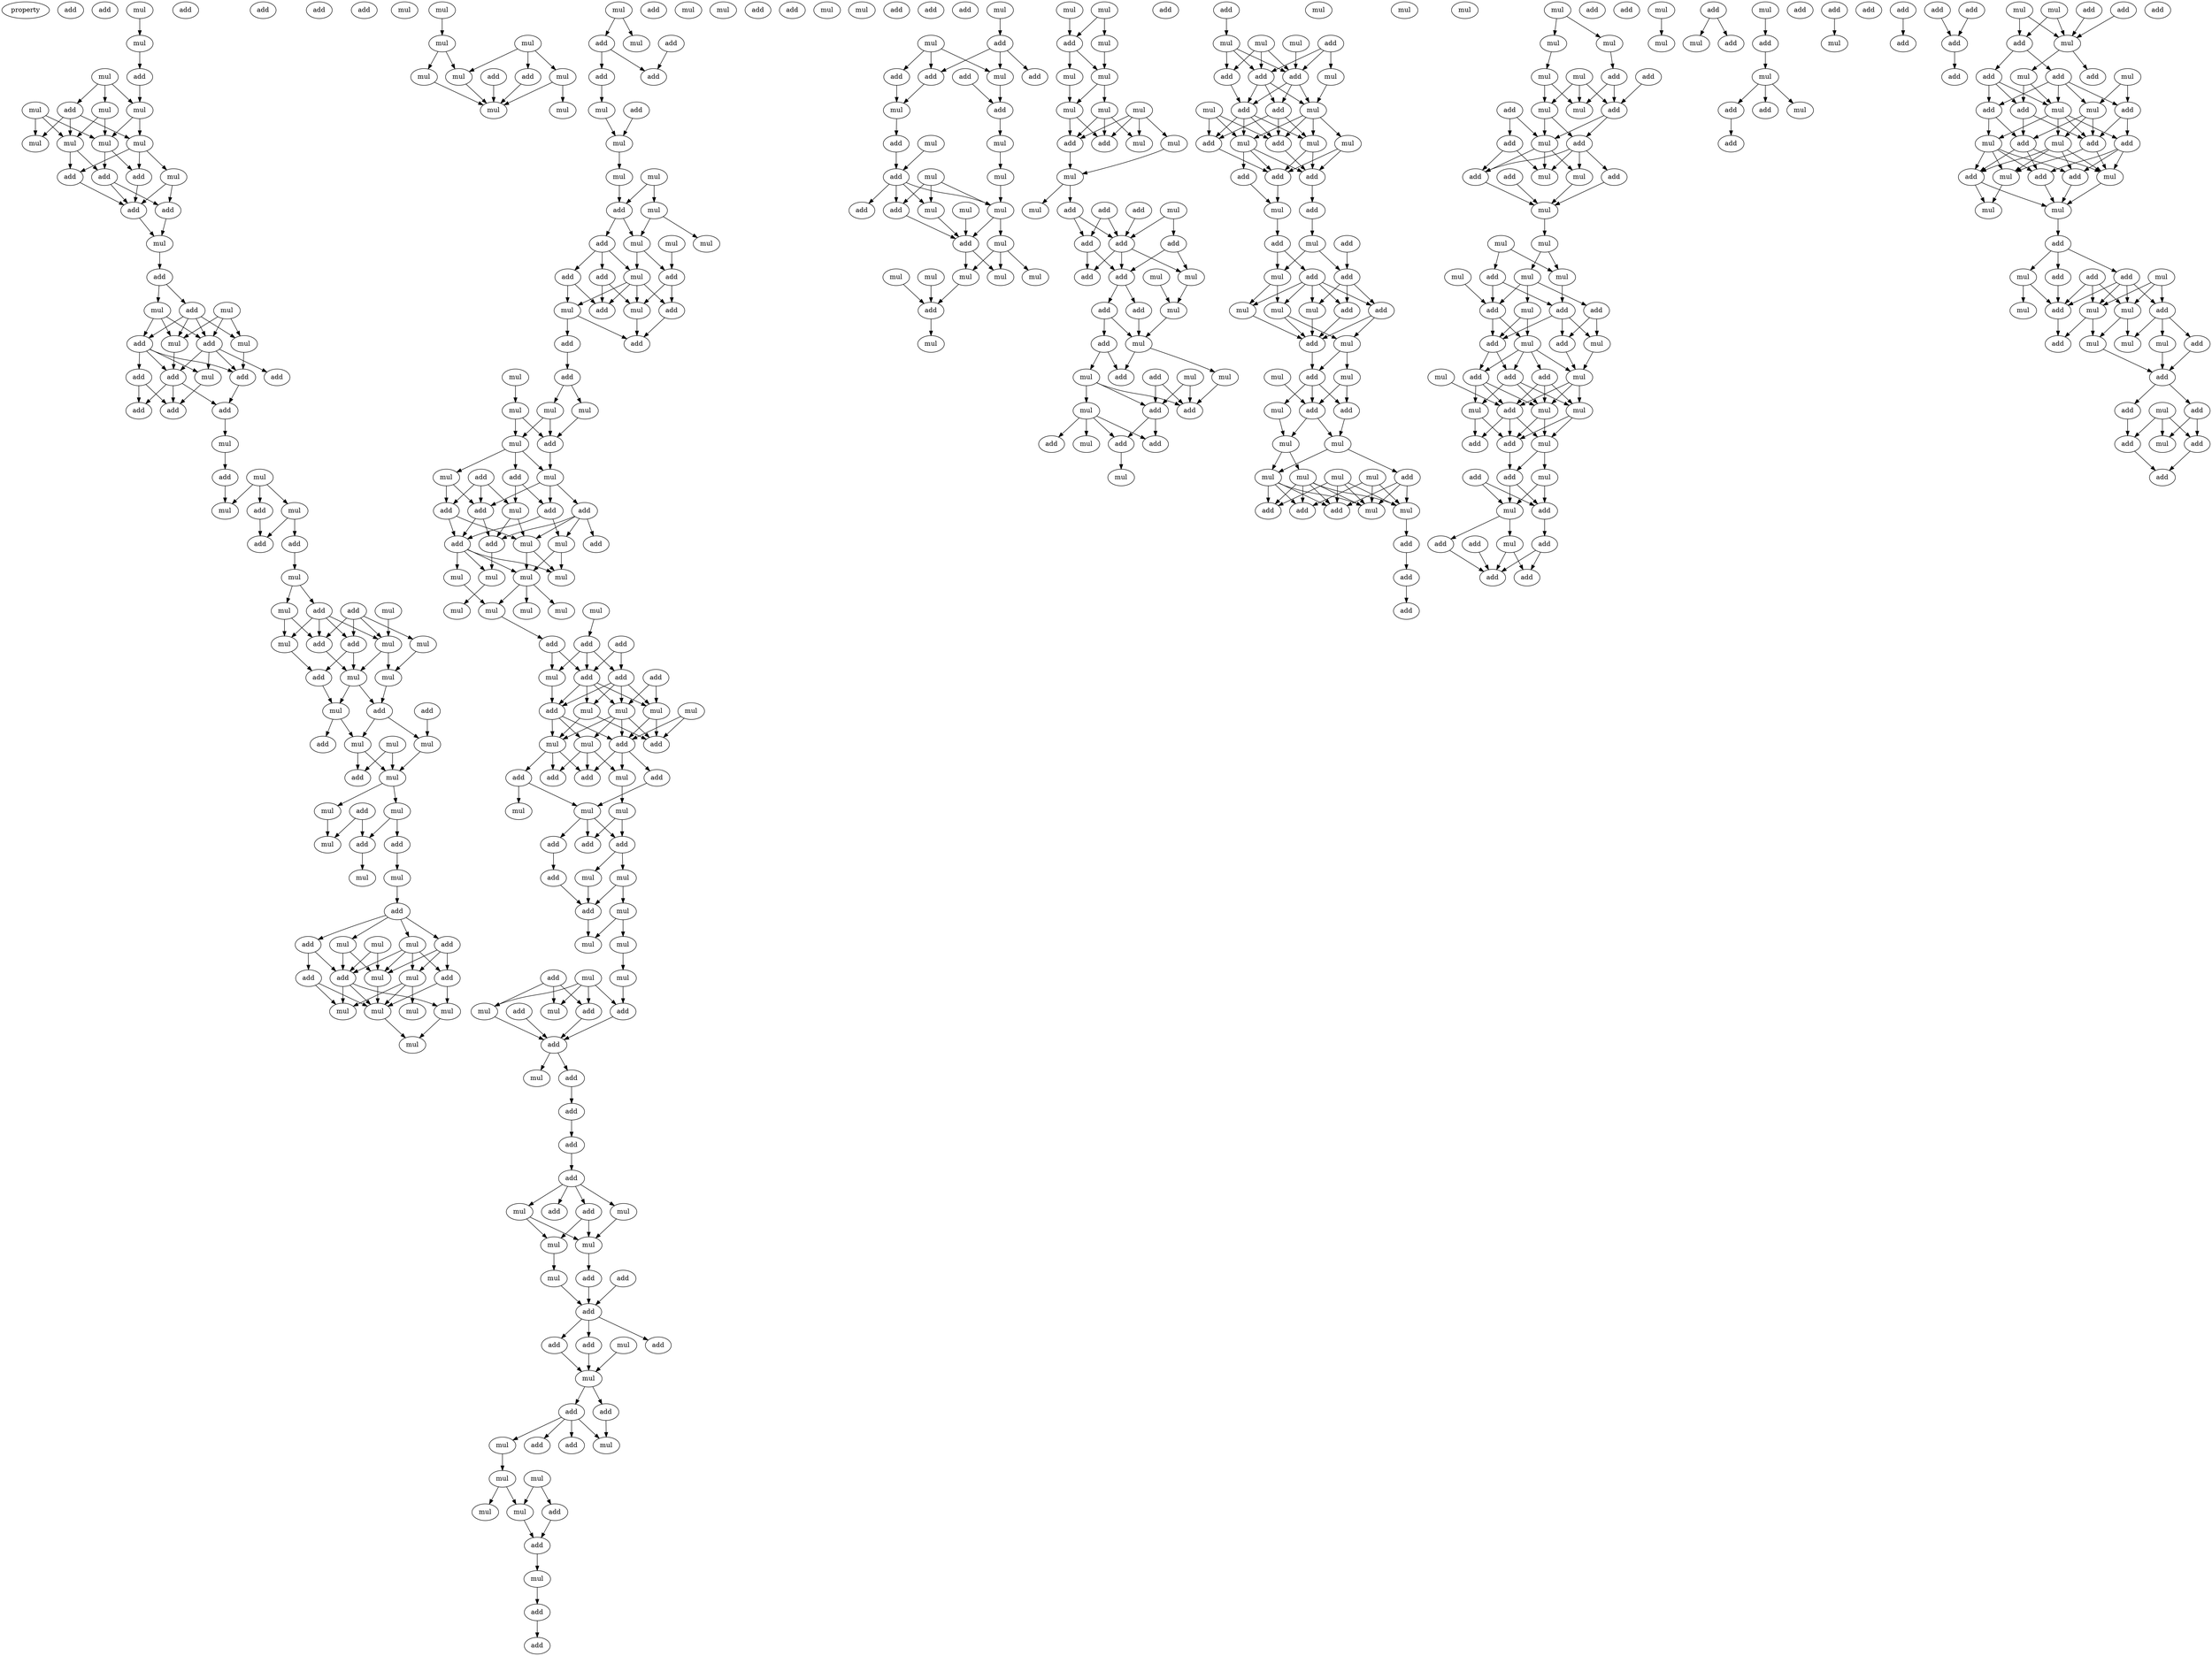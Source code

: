 digraph {
    node [fontcolor=black]
    property [mul=2,lf=1.6]
    0 [ label = add ];
    1 [ label = add ];
    2 [ label = mul ];
    3 [ label = add ];
    4 [ label = mul ];
    5 [ label = mul ];
    6 [ label = add ];
    7 [ label = mul ];
    8 [ label = mul ];
    9 [ label = mul ];
    10 [ label = add ];
    11 [ label = mul ];
    12 [ label = mul ];
    13 [ label = mul ];
    14 [ label = mul ];
    15 [ label = add ];
    16 [ label = mul ];
    17 [ label = add ];
    18 [ label = add ];
    19 [ label = add ];
    20 [ label = add ];
    21 [ label = mul ];
    22 [ label = add ];
    23 [ label = add ];
    24 [ label = mul ];
    25 [ label = mul ];
    26 [ label = mul ];
    27 [ label = add ];
    28 [ label = mul ];
    29 [ label = add ];
    30 [ label = add ];
    31 [ label = add ];
    32 [ label = add ];
    33 [ label = mul ];
    34 [ label = add ];
    35 [ label = add ];
    36 [ label = add ];
    37 [ label = add ];
    38 [ label = mul ];
    39 [ label = mul ];
    40 [ label = add ];
    41 [ label = add ];
    42 [ label = add ];
    43 [ label = mul ];
    44 [ label = mul ];
    45 [ label = add ];
    46 [ label = add ];
    47 [ label = add ];
    48 [ label = add ];
    49 [ label = mul ];
    50 [ label = add ];
    51 [ label = add ];
    52 [ label = mul ];
    53 [ label = mul ];
    54 [ label = mul ];
    55 [ label = mul ];
    56 [ label = add ];
    57 [ label = add ];
    58 [ label = mul ];
    59 [ label = add ];
    60 [ label = mul ];
    61 [ label = mul ];
    62 [ label = add ];
    63 [ label = add ];
    64 [ label = mul ];
    65 [ label = mul ];
    66 [ label = mul ];
    67 [ label = add ];
    68 [ label = mul ];
    69 [ label = add ];
    70 [ label = mul ];
    71 [ label = mul ];
    72 [ label = add ];
    73 [ label = mul ];
    74 [ label = add ];
    75 [ label = mul ];
    76 [ label = add ];
    77 [ label = mul ];
    78 [ label = mul ];
    79 [ label = mul ];
    80 [ label = add ];
    81 [ label = add ];
    82 [ label = mul ];
    83 [ label = mul ];
    84 [ label = mul ];
    85 [ label = add ];
    86 [ label = add ];
    87 [ label = add ];
    88 [ label = mul ];
    89 [ label = mul ];
    90 [ label = add ];
    91 [ label = mul ];
    92 [ label = mul ];
    93 [ label = mul ];
    94 [ label = mul ];
    95 [ label = mul ];
    96 [ label = mul ];
    97 [ label = mul ];
    98 [ label = mul ];
    99 [ label = add ];
    100 [ label = mul ];
    101 [ label = add ];
    102 [ label = mul ];
    103 [ label = mul ];
    104 [ label = mul ];
    105 [ label = mul ];
    106 [ label = mul ];
    107 [ label = add ];
    108 [ label = add ];
    109 [ label = add ];
    110 [ label = mul ];
    111 [ label = add ];
    112 [ label = add ];
    113 [ label = mul ];
    114 [ label = mul ];
    115 [ label = add ];
    116 [ label = mul ];
    117 [ label = mul ];
    118 [ label = mul ];
    119 [ label = add ];
    120 [ label = mul ];
    121 [ label = add ];
    122 [ label = mul ];
    123 [ label = mul ];
    124 [ label = mul ];
    125 [ label = add ];
    126 [ label = mul ];
    127 [ label = add ];
    128 [ label = add ];
    129 [ label = mul ];
    130 [ label = add ];
    131 [ label = mul ];
    132 [ label = add ];
    133 [ label = add ];
    134 [ label = add ];
    135 [ label = mul ];
    136 [ label = add ];
    137 [ label = mul ];
    138 [ label = mul ];
    139 [ label = mul ];
    140 [ label = mul ];
    141 [ label = mul ];
    142 [ label = add ];
    143 [ label = mul ];
    144 [ label = mul ];
    145 [ label = add ];
    146 [ label = add ];
    147 [ label = add ];
    148 [ label = mul ];
    149 [ label = add ];
    150 [ label = add ];
    151 [ label = add ];
    152 [ label = add ];
    153 [ label = mul ];
    154 [ label = add ];
    155 [ label = add ];
    156 [ label = mul ];
    157 [ label = mul ];
    158 [ label = mul ];
    159 [ label = mul ];
    160 [ label = mul ];
    161 [ label = mul ];
    162 [ label = mul ];
    163 [ label = mul ];
    164 [ label = mul ];
    165 [ label = mul ];
    166 [ label = add ];
    167 [ label = add ];
    168 [ label = add ];
    169 [ label = add ];
    170 [ label = add ];
    171 [ label = mul ];
    172 [ label = add ];
    173 [ label = mul ];
    174 [ label = mul ];
    175 [ label = add ];
    176 [ label = mul ];
    177 [ label = mul ];
    178 [ label = add ];
    179 [ label = mul ];
    180 [ label = add ];
    181 [ label = mul ];
    182 [ label = add ];
    183 [ label = add ];
    184 [ label = add ];
    185 [ label = add ];
    186 [ label = mul ];
    187 [ label = mul ];
    188 [ label = mul ];
    189 [ label = mul ];
    190 [ label = add ];
    191 [ label = add ];
    192 [ label = add ];
    193 [ label = mul ];
    194 [ label = add ];
    195 [ label = mul ];
    196 [ label = mul ];
    197 [ label = add ];
    198 [ label = mul ];
    199 [ label = mul ];
    200 [ label = mul ];
    201 [ label = add ];
    202 [ label = mul ];
    203 [ label = add ];
    204 [ label = mul ];
    205 [ label = mul ];
    206 [ label = add ];
    207 [ label = add ];
    208 [ label = add ];
    209 [ label = mul ];
    210 [ label = add ];
    211 [ label = add ];
    212 [ label = add ];
    213 [ label = add ];
    214 [ label = add ];
    215 [ label = mul ];
    216 [ label = add ];
    217 [ label = mul ];
    218 [ label = add ];
    219 [ label = mul ];
    220 [ label = mul ];
    221 [ label = mul ];
    222 [ label = add ];
    223 [ label = add ];
    224 [ label = add ];
    225 [ label = add ];
    226 [ label = mul ];
    227 [ label = add ];
    228 [ label = add ];
    229 [ label = add ];
    230 [ label = mul ];
    231 [ label = add ];
    232 [ label = add ];
    233 [ label = mul ];
    234 [ label = add ];
    235 [ label = mul ];
    236 [ label = mul ];
    237 [ label = add ];
    238 [ label = mul ];
    239 [ label = mul ];
    240 [ label = add ];
    241 [ label = mul ];
    242 [ label = mul ];
    243 [ label = mul ];
    244 [ label = add ];
    245 [ label = add ];
    246 [ label = add ];
    247 [ label = mul ];
    248 [ label = add ];
    249 [ label = add ];
    250 [ label = add ];
    251 [ label = mul ];
    252 [ label = add ];
    253 [ label = mul ];
    254 [ label = mul ];
    255 [ label = add ];
    256 [ label = add ];
    257 [ label = add ];
    258 [ label = add ];
    259 [ label = mul ];
    260 [ label = add ];
    261 [ label = mul ];
    262 [ label = mul ];
    263 [ label = add ];
    264 [ label = mul ];
    265 [ label = add ];
    266 [ label = mul ];
    267 [ label = add ];
    268 [ label = add ];
    269 [ label = mul ];
    270 [ label = mul ];
    271 [ label = mul ];
    272 [ label = mul ];
    273 [ label = add ];
    274 [ label = mul ];
    275 [ label = mul ];
    276 [ label = mul ];
    277 [ label = mul ];
    278 [ label = mul ];
    279 [ label = add ];
    280 [ label = mul ];
    281 [ label = mul ];
    282 [ label = add ];
    283 [ label = mul ];
    284 [ label = add ];
    285 [ label = mul ];
    286 [ label = mul ];
    287 [ label = mul ];
    288 [ label = mul ];
    289 [ label = mul ];
    290 [ label = mul ];
    291 [ label = mul ];
    292 [ label = mul ];
    293 [ label = add ];
    294 [ label = add ];
    295 [ label = mul ];
    296 [ label = add ];
    297 [ label = add ];
    298 [ label = add ];
    299 [ label = mul ];
    300 [ label = mul ];
    301 [ label = add ];
    302 [ label = add ];
    303 [ label = add ];
    304 [ label = add ];
    305 [ label = add ];
    306 [ label = mul ];
    307 [ label = mul ];
    308 [ label = add ];
    309 [ label = mul ];
    310 [ label = add ];
    311 [ label = add ];
    312 [ label = mul ];
    313 [ label = mul ];
    314 [ label = add ];
    315 [ label = mul ];
    316 [ label = add ];
    317 [ label = mul ];
    318 [ label = add ];
    319 [ label = mul ];
    320 [ label = add ];
    321 [ label = add ];
    322 [ label = mul ];
    323 [ label = add ];
    324 [ label = add ];
    325 [ label = mul ];
    326 [ label = add ];
    327 [ label = mul ];
    328 [ label = add ];
    329 [ label = mul ];
    330 [ label = mul ];
    331 [ label = add ];
    332 [ label = mul ];
    333 [ label = add ];
    334 [ label = add ];
    335 [ label = mul ];
    336 [ label = add ];
    337 [ label = add ];
    338 [ label = mul ];
    339 [ label = mul ];
    340 [ label = mul ];
    341 [ label = mul ];
    342 [ label = mul ];
    343 [ label = add ];
    344 [ label = add ];
    345 [ label = add ];
    346 [ label = add ];
    347 [ label = add ];
    348 [ label = mul ];
    349 [ label = add ];
    350 [ label = mul ];
    351 [ label = add ];
    352 [ label = add ];
    353 [ label = mul ];
    354 [ label = add ];
    355 [ label = add ];
    356 [ label = mul ];
    357 [ label = add ];
    358 [ label = add ];
    359 [ label = mul ];
    360 [ label = mul ];
    361 [ label = mul ];
    362 [ label = add ];
    363 [ label = mul ];
    364 [ label = add ];
    365 [ label = mul ];
    366 [ label = add ];
    367 [ label = add ];
    368 [ label = mul ];
    369 [ label = mul ];
    370 [ label = mul ];
    371 [ label = mul ];
    372 [ label = mul ];
    373 [ label = mul ];
    374 [ label = mul ];
    375 [ label = add ];
    376 [ label = add ];
    377 [ label = add ];
    378 [ label = mul ];
    379 [ label = mul ];
    380 [ label = add ];
    381 [ label = add ];
    382 [ label = mul ];
    383 [ label = add ];
    384 [ label = mul ];
    385 [ label = add ];
    386 [ label = mul ];
    387 [ label = add ];
    388 [ label = mul ];
    389 [ label = mul ];
    390 [ label = mul ];
    391 [ label = add ];
    392 [ label = add ];
    393 [ label = mul ];
    394 [ label = mul ];
    395 [ label = mul ];
    396 [ label = add ];
    397 [ label = add ];
    398 [ label = add ];
    399 [ label = mul ];
    400 [ label = add ];
    401 [ label = mul ];
    402 [ label = mul ];
    403 [ label = add ];
    404 [ label = add ];
    405 [ label = add ];
    406 [ label = mul ];
    407 [ label = mul ];
    408 [ label = mul ];
    409 [ label = mul ];
    410 [ label = add ];
    411 [ label = mul ];
    412 [ label = mul ];
    413 [ label = mul ];
    414 [ label = add ];
    415 [ label = add ];
    416 [ label = add ];
    417 [ label = add ];
    418 [ label = mul ];
    419 [ label = mul ];
    420 [ label = add ];
    421 [ label = add ];
    422 [ label = mul ];
    423 [ label = add ];
    424 [ label = mul ];
    425 [ label = add ];
    426 [ label = mul ];
    427 [ label = mul ];
    428 [ label = mul ];
    429 [ label = add ];
    430 [ label = add ];
    431 [ label = add ];
    432 [ label = mul ];
    433 [ label = mul ];
    434 [ label = add ];
    435 [ label = add ];
    436 [ label = add ];
    437 [ label = mul ];
    438 [ label = add ];
    439 [ label = add ];
    440 [ label = add ];
    441 [ label = mul ];
    442 [ label = add ];
    443 [ label = add ];
    444 [ label = add ];
    445 [ label = mul ];
    446 [ label = add ];
    447 [ label = mul ];
    448 [ label = mul ];
    449 [ label = mul ];
    450 [ label = add ];
    451 [ label = add ];
    452 [ label = add ];
    453 [ label = add ];
    454 [ label = mul ];
    455 [ label = mul ];
    456 [ label = add ];
    457 [ label = add ];
    458 [ label = add ];
    459 [ label = mul ];
    460 [ label = add ];
    461 [ label = add ];
    462 [ label = add ];
    463 [ label = add ];
    464 [ label = add ];
    465 [ label = add ];
    466 [ label = add ];
    467 [ label = mul ];
    468 [ label = add ];
    469 [ label = mul ];
    470 [ label = add ];
    471 [ label = add ];
    472 [ label = mul ];
    473 [ label = add ];
    474 [ label = add ];
    475 [ label = add ];
    476 [ label = mul ];
    477 [ label = mul ];
    478 [ label = add ];
    479 [ label = add ];
    480 [ label = mul ];
    481 [ label = mul ];
    482 [ label = add ];
    483 [ label = add ];
    484 [ label = add ];
    485 [ label = mul ];
    486 [ label = add ];
    487 [ label = mul ];
    488 [ label = add ];
    489 [ label = add ];
    490 [ label = add ];
    491 [ label = mul ];
    492 [ label = mul ];
    493 [ label = mul ];
    494 [ label = mul ];
    495 [ label = add ];
    496 [ label = mul ];
    497 [ label = add ];
    498 [ label = add ];
    499 [ label = add ];
    500 [ label = mul ];
    501 [ label = add ];
    502 [ label = add ];
    503 [ label = mul ];
    504 [ label = mul ];
    505 [ label = mul ];
    506 [ label = mul ];
    507 [ label = add ];
    508 [ label = mul ];
    509 [ label = add ];
    510 [ label = mul ];
    511 [ label = add ];
    512 [ label = mul ];
    513 [ label = add ];
    514 [ label = add ];
    515 [ label = add ];
    516 [ label = add ];
    517 [ label = add ];
    518 [ label = mul ];
    519 [ label = add ];
    2 -> 4 [ name = 0 ];
    4 -> 6 [ name = 1 ];
    5 -> 7 [ name = 2 ];
    5 -> 8 [ name = 3 ];
    5 -> 10 [ name = 4 ];
    6 -> 7 [ name = 5 ];
    7 -> 11 [ name = 6 ];
    7 -> 13 [ name = 7 ];
    8 -> 12 [ name = 8 ];
    8 -> 13 [ name = 9 ];
    9 -> 12 [ name = 10 ];
    9 -> 13 [ name = 11 ];
    9 -> 14 [ name = 12 ];
    10 -> 11 [ name = 13 ];
    10 -> 12 [ name = 14 ];
    10 -> 14 [ name = 15 ];
    11 -> 15 [ name = 16 ];
    11 -> 16 [ name = 17 ];
    11 -> 18 [ name = 18 ];
    12 -> 17 [ name = 19 ];
    12 -> 18 [ name = 20 ];
    13 -> 15 [ name = 21 ];
    13 -> 17 [ name = 22 ];
    15 -> 20 [ name = 23 ];
    16 -> 19 [ name = 24 ];
    16 -> 20 [ name = 25 ];
    17 -> 19 [ name = 26 ];
    17 -> 20 [ name = 27 ];
    18 -> 20 [ name = 28 ];
    19 -> 21 [ name = 29 ];
    20 -> 21 [ name = 30 ];
    21 -> 22 [ name = 31 ];
    22 -> 23 [ name = 32 ];
    22 -> 24 [ name = 33 ];
    23 -> 26 [ name = 34 ];
    23 -> 27 [ name = 35 ];
    23 -> 28 [ name = 36 ];
    23 -> 29 [ name = 37 ];
    24 -> 26 [ name = 38 ];
    24 -> 27 [ name = 39 ];
    24 -> 29 [ name = 40 ];
    25 -> 26 [ name = 41 ];
    25 -> 28 [ name = 42 ];
    25 -> 29 [ name = 43 ];
    26 -> 34 [ name = 44 ];
    27 -> 30 [ name = 45 ];
    27 -> 31 [ name = 46 ];
    27 -> 33 [ name = 47 ];
    27 -> 34 [ name = 48 ];
    28 -> 30 [ name = 49 ];
    29 -> 30 [ name = 50 ];
    29 -> 32 [ name = 51 ];
    29 -> 33 [ name = 52 ];
    29 -> 34 [ name = 53 ];
    30 -> 35 [ name = 54 ];
    31 -> 36 [ name = 55 ];
    31 -> 37 [ name = 56 ];
    33 -> 37 [ name = 57 ];
    34 -> 35 [ name = 58 ];
    34 -> 36 [ name = 59 ];
    34 -> 37 [ name = 60 ];
    35 -> 38 [ name = 61 ];
    38 -> 40 [ name = 62 ];
    39 -> 42 [ name = 63 ];
    39 -> 43 [ name = 64 ];
    39 -> 44 [ name = 65 ];
    40 -> 44 [ name = 66 ];
    42 -> 45 [ name = 67 ];
    43 -> 45 [ name = 68 ];
    43 -> 48 [ name = 69 ];
    48 -> 49 [ name = 70 ];
    49 -> 50 [ name = 71 ];
    49 -> 53 [ name = 72 ];
    50 -> 54 [ name = 73 ];
    50 -> 55 [ name = 74 ];
    50 -> 56 [ name = 75 ];
    50 -> 57 [ name = 76 ];
    51 -> 55 [ name = 77 ];
    51 -> 56 [ name = 78 ];
    51 -> 57 [ name = 79 ];
    51 -> 58 [ name = 80 ];
    52 -> 55 [ name = 81 ];
    53 -> 54 [ name = 82 ];
    53 -> 56 [ name = 83 ];
    54 -> 59 [ name = 84 ];
    55 -> 60 [ name = 85 ];
    55 -> 61 [ name = 86 ];
    56 -> 61 [ name = 87 ];
    57 -> 59 [ name = 88 ];
    57 -> 61 [ name = 89 ];
    58 -> 60 [ name = 90 ];
    59 -> 64 [ name = 91 ];
    60 -> 63 [ name = 92 ];
    61 -> 63 [ name = 93 ];
    61 -> 64 [ name = 94 ];
    62 -> 66 [ name = 95 ];
    63 -> 65 [ name = 96 ];
    63 -> 66 [ name = 97 ];
    64 -> 65 [ name = 98 ];
    64 -> 67 [ name = 99 ];
    65 -> 69 [ name = 100 ];
    65 -> 70 [ name = 101 ];
    66 -> 70 [ name = 102 ];
    68 -> 69 [ name = 103 ];
    68 -> 70 [ name = 104 ];
    70 -> 71 [ name = 105 ];
    70 -> 73 [ name = 106 ];
    71 -> 75 [ name = 107 ];
    72 -> 74 [ name = 108 ];
    72 -> 75 [ name = 109 ];
    73 -> 74 [ name = 110 ];
    73 -> 76 [ name = 111 ];
    74 -> 79 [ name = 112 ];
    76 -> 78 [ name = 113 ];
    78 -> 80 [ name = 114 ];
    80 -> 81 [ name = 115 ];
    80 -> 83 [ name = 116 ];
    80 -> 84 [ name = 117 ];
    80 -> 85 [ name = 118 ];
    81 -> 87 [ name = 119 ];
    81 -> 90 [ name = 120 ];
    82 -> 88 [ name = 121 ];
    82 -> 90 [ name = 122 ];
    83 -> 88 [ name = 123 ];
    83 -> 90 [ name = 124 ];
    84 -> 86 [ name = 125 ];
    84 -> 88 [ name = 126 ];
    84 -> 89 [ name = 127 ];
    84 -> 90 [ name = 128 ];
    85 -> 86 [ name = 129 ];
    85 -> 88 [ name = 130 ];
    85 -> 89 [ name = 131 ];
    86 -> 91 [ name = 132 ];
    86 -> 94 [ name = 133 ];
    87 -> 91 [ name = 134 ];
    87 -> 92 [ name = 135 ];
    88 -> 91 [ name = 136 ];
    89 -> 91 [ name = 137 ];
    89 -> 92 [ name = 138 ];
    89 -> 93 [ name = 139 ];
    90 -> 91 [ name = 140 ];
    90 -> 92 [ name = 141 ];
    90 -> 94 [ name = 142 ];
    91 -> 95 [ name = 143 ];
    94 -> 95 [ name = 144 ];
    96 -> 97 [ name = 145 ];
    97 -> 102 [ name = 146 ];
    97 -> 103 [ name = 147 ];
    98 -> 100 [ name = 148 ];
    98 -> 101 [ name = 149 ];
    98 -> 102 [ name = 150 ];
    99 -> 105 [ name = 151 ];
    100 -> 104 [ name = 152 ];
    100 -> 105 [ name = 153 ];
    101 -> 105 [ name = 154 ];
    102 -> 105 [ name = 155 ];
    103 -> 105 [ name = 156 ];
    106 -> 108 [ name = 157 ];
    106 -> 110 [ name = 158 ];
    107 -> 111 [ name = 159 ];
    108 -> 111 [ name = 160 ];
    108 -> 112 [ name = 161 ];
    112 -> 114 [ name = 162 ];
    114 -> 116 [ name = 163 ];
    115 -> 116 [ name = 164 ];
    116 -> 117 [ name = 165 ];
    117 -> 119 [ name = 166 ];
    118 -> 119 [ name = 167 ];
    118 -> 120 [ name = 168 ];
    119 -> 121 [ name = 169 ];
    119 -> 124 [ name = 170 ];
    120 -> 123 [ name = 171 ];
    120 -> 124 [ name = 172 ];
    121 -> 125 [ name = 173 ];
    121 -> 126 [ name = 174 ];
    121 -> 127 [ name = 175 ];
    122 -> 128 [ name = 176 ];
    124 -> 126 [ name = 177 ];
    124 -> 128 [ name = 178 ];
    125 -> 130 [ name = 179 ];
    125 -> 131 [ name = 180 ];
    126 -> 129 [ name = 181 ];
    126 -> 130 [ name = 182 ];
    126 -> 131 [ name = 183 ];
    126 -> 132 [ name = 184 ];
    127 -> 129 [ name = 185 ];
    127 -> 130 [ name = 186 ];
    128 -> 129 [ name = 187 ];
    128 -> 132 [ name = 188 ];
    129 -> 134 [ name = 189 ];
    131 -> 133 [ name = 190 ];
    131 -> 134 [ name = 191 ];
    132 -> 134 [ name = 192 ];
    133 -> 136 [ name = 193 ];
    135 -> 138 [ name = 194 ];
    136 -> 137 [ name = 195 ];
    136 -> 140 [ name = 196 ];
    137 -> 142 [ name = 197 ];
    138 -> 141 [ name = 198 ];
    138 -> 142 [ name = 199 ];
    140 -> 141 [ name = 200 ];
    140 -> 142 [ name = 201 ];
    141 -> 143 [ name = 202 ];
    141 -> 144 [ name = 203 ];
    141 -> 146 [ name = 204 ];
    142 -> 144 [ name = 205 ];
    143 -> 149 [ name = 206 ];
    143 -> 151 [ name = 207 ];
    144 -> 147 [ name = 208 ];
    144 -> 149 [ name = 209 ];
    144 -> 150 [ name = 210 ];
    145 -> 148 [ name = 211 ];
    145 -> 149 [ name = 212 ];
    145 -> 151 [ name = 213 ];
    146 -> 148 [ name = 214 ];
    146 -> 150 [ name = 215 ];
    147 -> 152 [ name = 216 ];
    147 -> 153 [ name = 217 ];
    147 -> 155 [ name = 218 ];
    147 -> 156 [ name = 219 ];
    148 -> 153 [ name = 220 ];
    148 -> 155 [ name = 221 ];
    149 -> 154 [ name = 222 ];
    149 -> 155 [ name = 223 ];
    150 -> 154 [ name = 224 ];
    150 -> 156 [ name = 225 ];
    151 -> 153 [ name = 226 ];
    151 -> 154 [ name = 227 ];
    153 -> 158 [ name = 228 ];
    153 -> 160 [ name = 229 ];
    154 -> 157 [ name = 230 ];
    154 -> 158 [ name = 231 ];
    154 -> 159 [ name = 232 ];
    154 -> 160 [ name = 233 ];
    155 -> 159 [ name = 234 ];
    156 -> 158 [ name = 235 ];
    156 -> 160 [ name = 236 ];
    157 -> 163 [ name = 237 ];
    159 -> 165 [ name = 238 ];
    160 -> 161 [ name = 239 ];
    160 -> 163 [ name = 240 ];
    160 -> 164 [ name = 241 ];
    162 -> 168 [ name = 242 ];
    163 -> 167 [ name = 243 ];
    166 -> 169 [ name = 244 ];
    166 -> 172 [ name = 245 ];
    167 -> 169 [ name = 246 ];
    167 -> 171 [ name = 247 ];
    168 -> 169 [ name = 248 ];
    168 -> 171 [ name = 249 ];
    168 -> 172 [ name = 250 ];
    169 -> 174 [ name = 251 ];
    169 -> 175 [ name = 252 ];
    169 -> 176 [ name = 253 ];
    169 -> 177 [ name = 254 ];
    170 -> 176 [ name = 255 ];
    170 -> 177 [ name = 256 ];
    171 -> 175 [ name = 257 ];
    172 -> 174 [ name = 258 ];
    172 -> 175 [ name = 259 ];
    172 -> 176 [ name = 260 ];
    172 -> 177 [ name = 261 ];
    173 -> 178 [ name = 262 ];
    173 -> 180 [ name = 263 ];
    174 -> 180 [ name = 264 ];
    174 -> 181 [ name = 265 ];
    175 -> 178 [ name = 266 ];
    175 -> 179 [ name = 267 ];
    175 -> 181 [ name = 268 ];
    176 -> 178 [ name = 269 ];
    176 -> 179 [ name = 270 ];
    176 -> 180 [ name = 271 ];
    176 -> 181 [ name = 272 ];
    177 -> 178 [ name = 273 ];
    177 -> 180 [ name = 274 ];
    178 -> 183 [ name = 275 ];
    178 -> 184 [ name = 276 ];
    178 -> 186 [ name = 277 ];
    179 -> 182 [ name = 278 ];
    179 -> 183 [ name = 279 ];
    179 -> 186 [ name = 280 ];
    181 -> 182 [ name = 281 ];
    181 -> 183 [ name = 282 ];
    181 -> 185 [ name = 283 ];
    184 -> 188 [ name = 284 ];
    185 -> 187 [ name = 285 ];
    185 -> 188 [ name = 286 ];
    186 -> 189 [ name = 287 ];
    188 -> 190 [ name = 288 ];
    188 -> 191 [ name = 289 ];
    188 -> 192 [ name = 290 ];
    189 -> 190 [ name = 291 ];
    189 -> 192 [ name = 292 ];
    190 -> 193 [ name = 293 ];
    190 -> 195 [ name = 294 ];
    191 -> 194 [ name = 295 ];
    193 -> 196 [ name = 296 ];
    193 -> 197 [ name = 297 ];
    194 -> 197 [ name = 298 ];
    195 -> 197 [ name = 299 ];
    196 -> 198 [ name = 300 ];
    196 -> 199 [ name = 301 ];
    197 -> 198 [ name = 302 ];
    199 -> 200 [ name = 303 ];
    200 -> 206 [ name = 304 ];
    201 -> 204 [ name = 305 ];
    201 -> 205 [ name = 306 ];
    201 -> 207 [ name = 307 ];
    202 -> 204 [ name = 308 ];
    202 -> 205 [ name = 309 ];
    202 -> 206 [ name = 310 ];
    202 -> 207 [ name = 311 ];
    203 -> 208 [ name = 312 ];
    204 -> 208 [ name = 313 ];
    206 -> 208 [ name = 314 ];
    207 -> 208 [ name = 315 ];
    208 -> 209 [ name = 316 ];
    208 -> 210 [ name = 317 ];
    210 -> 212 [ name = 318 ];
    212 -> 213 [ name = 319 ];
    213 -> 214 [ name = 320 ];
    214 -> 215 [ name = 321 ];
    214 -> 216 [ name = 322 ];
    214 -> 217 [ name = 323 ];
    214 -> 218 [ name = 324 ];
    215 -> 219 [ name = 325 ];
    215 -> 220 [ name = 326 ];
    217 -> 220 [ name = 327 ];
    218 -> 219 [ name = 328 ];
    218 -> 220 [ name = 329 ];
    219 -> 221 [ name = 330 ];
    220 -> 222 [ name = 331 ];
    221 -> 224 [ name = 332 ];
    222 -> 224 [ name = 333 ];
    223 -> 224 [ name = 334 ];
    224 -> 225 [ name = 335 ];
    224 -> 227 [ name = 336 ];
    224 -> 228 [ name = 337 ];
    225 -> 230 [ name = 338 ];
    226 -> 230 [ name = 339 ];
    228 -> 230 [ name = 340 ];
    230 -> 231 [ name = 341 ];
    230 -> 232 [ name = 342 ];
    231 -> 233 [ name = 343 ];
    231 -> 234 [ name = 344 ];
    231 -> 235 [ name = 345 ];
    231 -> 237 [ name = 346 ];
    232 -> 235 [ name = 347 ];
    233 -> 238 [ name = 348 ];
    238 -> 241 [ name = 349 ];
    238 -> 243 [ name = 350 ];
    239 -> 240 [ name = 351 ];
    239 -> 241 [ name = 352 ];
    240 -> 244 [ name = 353 ];
    241 -> 244 [ name = 354 ];
    244 -> 247 [ name = 355 ];
    247 -> 248 [ name = 356 ];
    248 -> 249 [ name = 357 ];
    251 -> 252 [ name = 358 ];
    252 -> 254 [ name = 359 ];
    252 -> 257 [ name = 360 ];
    252 -> 258 [ name = 361 ];
    253 -> 254 [ name = 362 ];
    253 -> 255 [ name = 363 ];
    253 -> 257 [ name = 364 ];
    254 -> 260 [ name = 365 ];
    255 -> 259 [ name = 366 ];
    256 -> 260 [ name = 367 ];
    257 -> 259 [ name = 368 ];
    259 -> 263 [ name = 369 ];
    260 -> 261 [ name = 370 ];
    261 -> 266 [ name = 371 ];
    262 -> 265 [ name = 372 ];
    263 -> 265 [ name = 373 ];
    264 -> 268 [ name = 374 ];
    264 -> 269 [ name = 375 ];
    264 -> 270 [ name = 376 ];
    265 -> 267 [ name = 377 ];
    265 -> 268 [ name = 378 ];
    265 -> 269 [ name = 379 ];
    265 -> 270 [ name = 380 ];
    266 -> 270 [ name = 381 ];
    268 -> 273 [ name = 382 ];
    269 -> 273 [ name = 383 ];
    270 -> 272 [ name = 384 ];
    270 -> 273 [ name = 385 ];
    271 -> 273 [ name = 386 ];
    272 -> 274 [ name = 387 ];
    272 -> 276 [ name = 388 ];
    272 -> 277 [ name = 389 ];
    273 -> 276 [ name = 390 ];
    273 -> 277 [ name = 391 ];
    275 -> 279 [ name = 392 ];
    276 -> 279 [ name = 393 ];
    278 -> 279 [ name = 394 ];
    279 -> 280 [ name = 395 ];
    281 -> 284 [ name = 396 ];
    283 -> 284 [ name = 397 ];
    283 -> 285 [ name = 398 ];
    284 -> 286 [ name = 399 ];
    284 -> 287 [ name = 400 ];
    285 -> 287 [ name = 401 ];
    286 -> 289 [ name = 402 ];
    287 -> 289 [ name = 403 ];
    287 -> 290 [ name = 404 ];
    288 -> 291 [ name = 405 ];
    288 -> 292 [ name = 406 ];
    288 -> 293 [ name = 407 ];
    288 -> 294 [ name = 408 ];
    289 -> 293 [ name = 409 ];
    289 -> 294 [ name = 410 ];
    290 -> 292 [ name = 411 ];
    290 -> 293 [ name = 412 ];
    290 -> 294 [ name = 413 ];
    291 -> 295 [ name = 414 ];
    294 -> 295 [ name = 415 ];
    295 -> 298 [ name = 416 ];
    295 -> 299 [ name = 417 ];
    296 -> 303 [ name = 418 ];
    297 -> 302 [ name = 419 ];
    297 -> 303 [ name = 420 ];
    298 -> 302 [ name = 421 ];
    298 -> 303 [ name = 422 ];
    300 -> 301 [ name = 423 ];
    300 -> 303 [ name = 424 ];
    301 -> 304 [ name = 425 ];
    301 -> 306 [ name = 426 ];
    302 -> 304 [ name = 427 ];
    302 -> 305 [ name = 428 ];
    303 -> 304 [ name = 429 ];
    303 -> 305 [ name = 430 ];
    303 -> 306 [ name = 431 ];
    304 -> 308 [ name = 432 ];
    304 -> 310 [ name = 433 ];
    306 -> 309 [ name = 434 ];
    307 -> 309 [ name = 435 ];
    308 -> 311 [ name = 436 ];
    308 -> 312 [ name = 437 ];
    309 -> 312 [ name = 438 ];
    310 -> 312 [ name = 439 ];
    311 -> 314 [ name = 440 ];
    311 -> 315 [ name = 441 ];
    312 -> 314 [ name = 442 ];
    312 -> 317 [ name = 443 ];
    313 -> 318 [ name = 444 ];
    313 -> 320 [ name = 445 ];
    315 -> 318 [ name = 446 ];
    315 -> 319 [ name = 447 ];
    315 -> 320 [ name = 448 ];
    316 -> 318 [ name = 449 ];
    316 -> 320 [ name = 450 ];
    317 -> 320 [ name = 451 ];
    318 -> 323 [ name = 452 ];
    318 -> 324 [ name = 453 ];
    319 -> 321 [ name = 454 ];
    319 -> 322 [ name = 455 ];
    319 -> 323 [ name = 456 ];
    319 -> 324 [ name = 457 ];
    324 -> 325 [ name = 458 ];
    326 -> 329 [ name = 459 ];
    327 -> 334 [ name = 460 ];
    328 -> 331 [ name = 461 ];
    328 -> 334 [ name = 462 ];
    328 -> 335 [ name = 463 ];
    329 -> 331 [ name = 464 ];
    329 -> 333 [ name = 465 ];
    329 -> 334 [ name = 466 ];
    330 -> 331 [ name = 467 ];
    330 -> 333 [ name = 468 ];
    330 -> 334 [ name = 469 ];
    331 -> 336 [ name = 470 ];
    331 -> 337 [ name = 471 ];
    331 -> 339 [ name = 472 ];
    333 -> 337 [ name = 473 ];
    334 -> 336 [ name = 474 ];
    334 -> 337 [ name = 475 ];
    334 -> 339 [ name = 476 ];
    335 -> 339 [ name = 477 ];
    336 -> 342 [ name = 478 ];
    336 -> 343 [ name = 479 ];
    336 -> 344 [ name = 480 ];
    337 -> 340 [ name = 481 ];
    337 -> 342 [ name = 482 ];
    337 -> 343 [ name = 483 ];
    337 -> 344 [ name = 484 ];
    338 -> 340 [ name = 485 ];
    338 -> 343 [ name = 486 ];
    338 -> 344 [ name = 487 ];
    339 -> 340 [ name = 488 ];
    339 -> 341 [ name = 489 ];
    339 -> 342 [ name = 490 ];
    339 -> 343 [ name = 491 ];
    340 -> 345 [ name = 492 ];
    340 -> 346 [ name = 493 ];
    340 -> 347 [ name = 494 ];
    341 -> 346 [ name = 495 ];
    341 -> 347 [ name = 496 ];
    342 -> 346 [ name = 497 ];
    342 -> 347 [ name = 498 ];
    343 -> 347 [ name = 499 ];
    344 -> 346 [ name = 500 ];
    345 -> 348 [ name = 501 ];
    346 -> 348 [ name = 502 ];
    347 -> 349 [ name = 503 ];
    348 -> 352 [ name = 504 ];
    349 -> 350 [ name = 505 ];
    350 -> 353 [ name = 506 ];
    350 -> 355 [ name = 507 ];
    351 -> 355 [ name = 508 ];
    352 -> 353 [ name = 509 ];
    352 -> 354 [ name = 510 ];
    353 -> 359 [ name = 511 ];
    353 -> 360 [ name = 512 ];
    354 -> 356 [ name = 513 ];
    354 -> 357 [ name = 514 ];
    354 -> 358 [ name = 515 ];
    354 -> 359 [ name = 516 ];
    354 -> 360 [ name = 517 ];
    355 -> 356 [ name = 518 ];
    355 -> 357 [ name = 519 ];
    355 -> 358 [ name = 520 ];
    356 -> 362 [ name = 521 ];
    357 -> 362 [ name = 522 ];
    358 -> 361 [ name = 523 ];
    358 -> 362 [ name = 524 ];
    359 -> 362 [ name = 525 ];
    360 -> 361 [ name = 526 ];
    360 -> 362 [ name = 527 ];
    361 -> 364 [ name = 528 ];
    361 -> 365 [ name = 529 ];
    362 -> 364 [ name = 530 ];
    363 -> 367 [ name = 531 ];
    364 -> 366 [ name = 532 ];
    364 -> 367 [ name = 533 ];
    364 -> 368 [ name = 534 ];
    365 -> 366 [ name = 535 ];
    365 -> 367 [ name = 536 ];
    366 -> 370 [ name = 537 ];
    367 -> 369 [ name = 538 ];
    367 -> 370 [ name = 539 ];
    368 -> 369 [ name = 540 ];
    369 -> 371 [ name = 541 ];
    369 -> 372 [ name = 542 ];
    370 -> 372 [ name = 543 ];
    370 -> 375 [ name = 544 ];
    371 -> 376 [ name = 545 ];
    371 -> 377 [ name = 546 ];
    371 -> 378 [ name = 547 ];
    371 -> 379 [ name = 548 ];
    371 -> 380 [ name = 549 ];
    372 -> 376 [ name = 550 ];
    372 -> 377 [ name = 551 ];
    372 -> 378 [ name = 552 ];
    372 -> 380 [ name = 553 ];
    373 -> 376 [ name = 554 ];
    373 -> 378 [ name = 555 ];
    373 -> 379 [ name = 556 ];
    374 -> 377 [ name = 557 ];
    374 -> 378 [ name = 558 ];
    374 -> 379 [ name = 559 ];
    374 -> 380 [ name = 560 ];
    375 -> 378 [ name = 561 ];
    375 -> 379 [ name = 562 ];
    375 -> 380 [ name = 563 ];
    379 -> 381 [ name = 564 ];
    381 -> 383 [ name = 565 ];
    383 -> 385 [ name = 566 ];
    386 -> 388 [ name = 567 ];
    386 -> 389 [ name = 568 ];
    388 -> 391 [ name = 569 ];
    389 -> 393 [ name = 570 ];
    390 -> 394 [ name = 571 ];
    390 -> 395 [ name = 572 ];
    390 -> 397 [ name = 573 ];
    391 -> 394 [ name = 574 ];
    391 -> 397 [ name = 575 ];
    392 -> 397 [ name = 576 ];
    393 -> 394 [ name = 577 ];
    393 -> 395 [ name = 578 ];
    395 -> 399 [ name = 579 ];
    395 -> 400 [ name = 580 ];
    396 -> 398 [ name = 581 ];
    396 -> 399 [ name = 582 ];
    397 -> 399 [ name = 583 ];
    397 -> 400 [ name = 584 ];
    398 -> 402 [ name = 585 ];
    398 -> 404 [ name = 586 ];
    399 -> 401 [ name = 587 ];
    399 -> 402 [ name = 588 ];
    399 -> 404 [ name = 589 ];
    400 -> 401 [ name = 590 ];
    400 -> 402 [ name = 591 ];
    400 -> 404 [ name = 592 ];
    400 -> 405 [ name = 593 ];
    401 -> 406 [ name = 594 ];
    403 -> 406 [ name = 595 ];
    404 -> 406 [ name = 596 ];
    405 -> 406 [ name = 597 ];
    406 -> 408 [ name = 598 ];
    407 -> 410 [ name = 599 ];
    407 -> 412 [ name = 600 ];
    408 -> 409 [ name = 601 ];
    408 -> 412 [ name = 602 ];
    409 -> 413 [ name = 603 ];
    409 -> 414 [ name = 604 ];
    409 -> 416 [ name = 605 ];
    410 -> 414 [ name = 606 ];
    410 -> 415 [ name = 607 ];
    411 -> 414 [ name = 608 ];
    412 -> 415 [ name = 609 ];
    413 -> 417 [ name = 610 ];
    413 -> 418 [ name = 611 ];
    414 -> 417 [ name = 612 ];
    414 -> 418 [ name = 613 ];
    415 -> 417 [ name = 614 ];
    415 -> 419 [ name = 615 ];
    415 -> 420 [ name = 616 ];
    416 -> 419 [ name = 617 ];
    416 -> 420 [ name = 618 ];
    417 -> 421 [ name = 619 ];
    417 -> 425 [ name = 620 ];
    418 -> 421 [ name = 621 ];
    418 -> 422 [ name = 622 ];
    418 -> 423 [ name = 623 ];
    418 -> 425 [ name = 624 ];
    419 -> 422 [ name = 625 ];
    420 -> 422 [ name = 626 ];
    421 -> 426 [ name = 627 ];
    421 -> 427 [ name = 628 ];
    421 -> 428 [ name = 629 ];
    422 -> 426 [ name = 630 ];
    422 -> 427 [ name = 631 ];
    422 -> 429 [ name = 632 ];
    423 -> 426 [ name = 633 ];
    423 -> 427 [ name = 634 ];
    423 -> 429 [ name = 635 ];
    424 -> 429 [ name = 636 ];
    425 -> 426 [ name = 637 ];
    425 -> 428 [ name = 638 ];
    425 -> 429 [ name = 639 ];
    426 -> 430 [ name = 640 ];
    426 -> 432 [ name = 641 ];
    427 -> 430 [ name = 642 ];
    427 -> 432 [ name = 643 ];
    428 -> 430 [ name = 644 ];
    428 -> 431 [ name = 645 ];
    429 -> 430 [ name = 646 ];
    429 -> 431 [ name = 647 ];
    429 -> 432 [ name = 648 ];
    430 -> 436 [ name = 649 ];
    432 -> 433 [ name = 650 ];
    432 -> 436 [ name = 651 ];
    433 -> 437 [ name = 652 ];
    433 -> 438 [ name = 653 ];
    435 -> 437 [ name = 654 ];
    435 -> 438 [ name = 655 ];
    436 -> 437 [ name = 656 ];
    436 -> 438 [ name = 657 ];
    437 -> 439 [ name = 658 ];
    437 -> 441 [ name = 659 ];
    438 -> 440 [ name = 660 ];
    439 -> 443 [ name = 661 ];
    440 -> 443 [ name = 662 ];
    440 -> 444 [ name = 663 ];
    441 -> 443 [ name = 664 ];
    441 -> 444 [ name = 665 ];
    442 -> 443 [ name = 666 ];
    445 -> 448 [ name = 667 ];
    446 -> 449 [ name = 668 ];
    446 -> 450 [ name = 669 ];
    447 -> 452 [ name = 670 ];
    452 -> 454 [ name = 671 ];
    453 -> 455 [ name = 672 ];
    454 -> 457 [ name = 673 ];
    454 -> 458 [ name = 674 ];
    454 -> 459 [ name = 675 ];
    457 -> 460 [ name = 676 ];
    461 -> 462 [ name = 677 ];
    463 -> 465 [ name = 678 ];
    464 -> 465 [ name = 679 ];
    465 -> 466 [ name = 680 ];
    467 -> 471 [ name = 681 ];
    467 -> 472 [ name = 682 ];
    468 -> 472 [ name = 683 ];
    469 -> 471 [ name = 684 ];
    469 -> 472 [ name = 685 ];
    470 -> 472 [ name = 686 ];
    471 -> 473 [ name = 687 ];
    471 -> 475 [ name = 688 ];
    472 -> 474 [ name = 689 ];
    472 -> 477 [ name = 690 ];
    473 -> 478 [ name = 691 ];
    473 -> 480 [ name = 692 ];
    473 -> 481 [ name = 693 ];
    473 -> 482 [ name = 694 ];
    475 -> 478 [ name = 695 ];
    475 -> 479 [ name = 696 ];
    475 -> 481 [ name = 697 ];
    476 -> 480 [ name = 698 ];
    476 -> 482 [ name = 699 ];
    477 -> 479 [ name = 700 ];
    477 -> 481 [ name = 701 ];
    478 -> 483 [ name = 702 ];
    478 -> 485 [ name = 703 ];
    479 -> 483 [ name = 704 ];
    479 -> 484 [ name = 705 ];
    480 -> 483 [ name = 706 ];
    480 -> 484 [ name = 707 ];
    480 -> 487 [ name = 708 ];
    481 -> 484 [ name = 709 ];
    481 -> 485 [ name = 710 ];
    481 -> 486 [ name = 711 ];
    481 -> 487 [ name = 712 ];
    482 -> 484 [ name = 713 ];
    482 -> 486 [ name = 714 ];
    483 -> 488 [ name = 715 ];
    483 -> 490 [ name = 716 ];
    483 -> 491 [ name = 717 ];
    484 -> 491 [ name = 718 ];
    484 -> 492 [ name = 719 ];
    485 -> 488 [ name = 720 ];
    485 -> 489 [ name = 721 ];
    485 -> 490 [ name = 722 ];
    485 -> 492 [ name = 723 ];
    486 -> 489 [ name = 724 ];
    486 -> 490 [ name = 725 ];
    486 -> 491 [ name = 726 ];
    487 -> 488 [ name = 727 ];
    487 -> 489 [ name = 728 ];
    487 -> 491 [ name = 729 ];
    487 -> 492 [ name = 730 ];
    488 -> 493 [ name = 731 ];
    488 -> 494 [ name = 732 ];
    489 -> 493 [ name = 733 ];
    490 -> 493 [ name = 734 ];
    491 -> 493 [ name = 735 ];
    492 -> 494 [ name = 736 ];
    493 -> 495 [ name = 737 ];
    495 -> 496 [ name = 738 ];
    495 -> 498 [ name = 739 ];
    495 -> 499 [ name = 740 ];
    496 -> 502 [ name = 741 ];
    496 -> 503 [ name = 742 ];
    497 -> 502 [ name = 743 ];
    497 -> 504 [ name = 744 ];
    497 -> 505 [ name = 745 ];
    498 -> 502 [ name = 746 ];
    499 -> 501 [ name = 747 ];
    499 -> 502 [ name = 748 ];
    499 -> 504 [ name = 749 ];
    499 -> 505 [ name = 750 ];
    500 -> 501 [ name = 751 ];
    500 -> 504 [ name = 752 ];
    500 -> 505 [ name = 753 ];
    501 -> 506 [ name = 754 ];
    501 -> 507 [ name = 755 ];
    501 -> 510 [ name = 756 ];
    502 -> 509 [ name = 757 ];
    504 -> 508 [ name = 758 ];
    504 -> 510 [ name = 759 ];
    505 -> 508 [ name = 760 ];
    505 -> 509 [ name = 761 ];
    506 -> 511 [ name = 762 ];
    507 -> 511 [ name = 763 ];
    508 -> 511 [ name = 764 ];
    511 -> 513 [ name = 765 ];
    511 -> 514 [ name = 766 ];
    512 -> 516 [ name = 767 ];
    512 -> 517 [ name = 768 ];
    512 -> 518 [ name = 769 ];
    513 -> 516 [ name = 770 ];
    513 -> 518 [ name = 771 ];
    514 -> 517 [ name = 772 ];
    516 -> 519 [ name = 773 ];
    517 -> 519 [ name = 774 ];
}
